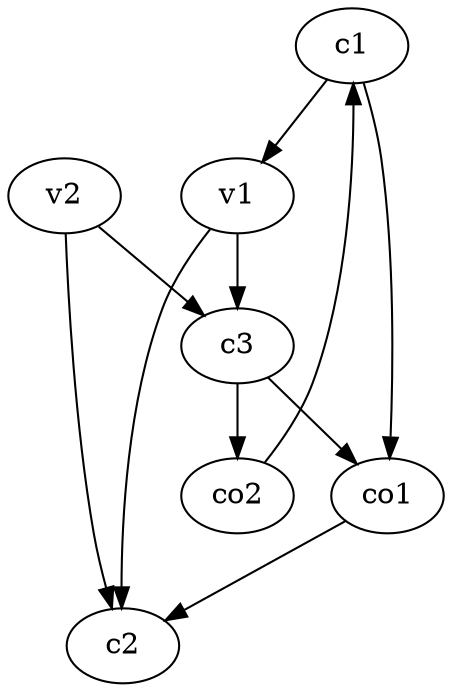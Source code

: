 strict digraph  {
c1;
c2;
c3;
v1;
v2;
co1;
co2;
c1 -> v1  [weight=1];
c1 -> co1  [weight=1];
c3 -> co2  [weight=1];
c3 -> co1  [weight=1];
v1 -> c3  [weight=1];
v1 -> c2  [weight=1];
v2 -> c2  [weight=1];
v2 -> c3  [weight=1];
co1 -> c2  [weight=1];
co2 -> c1  [weight=1];
}
